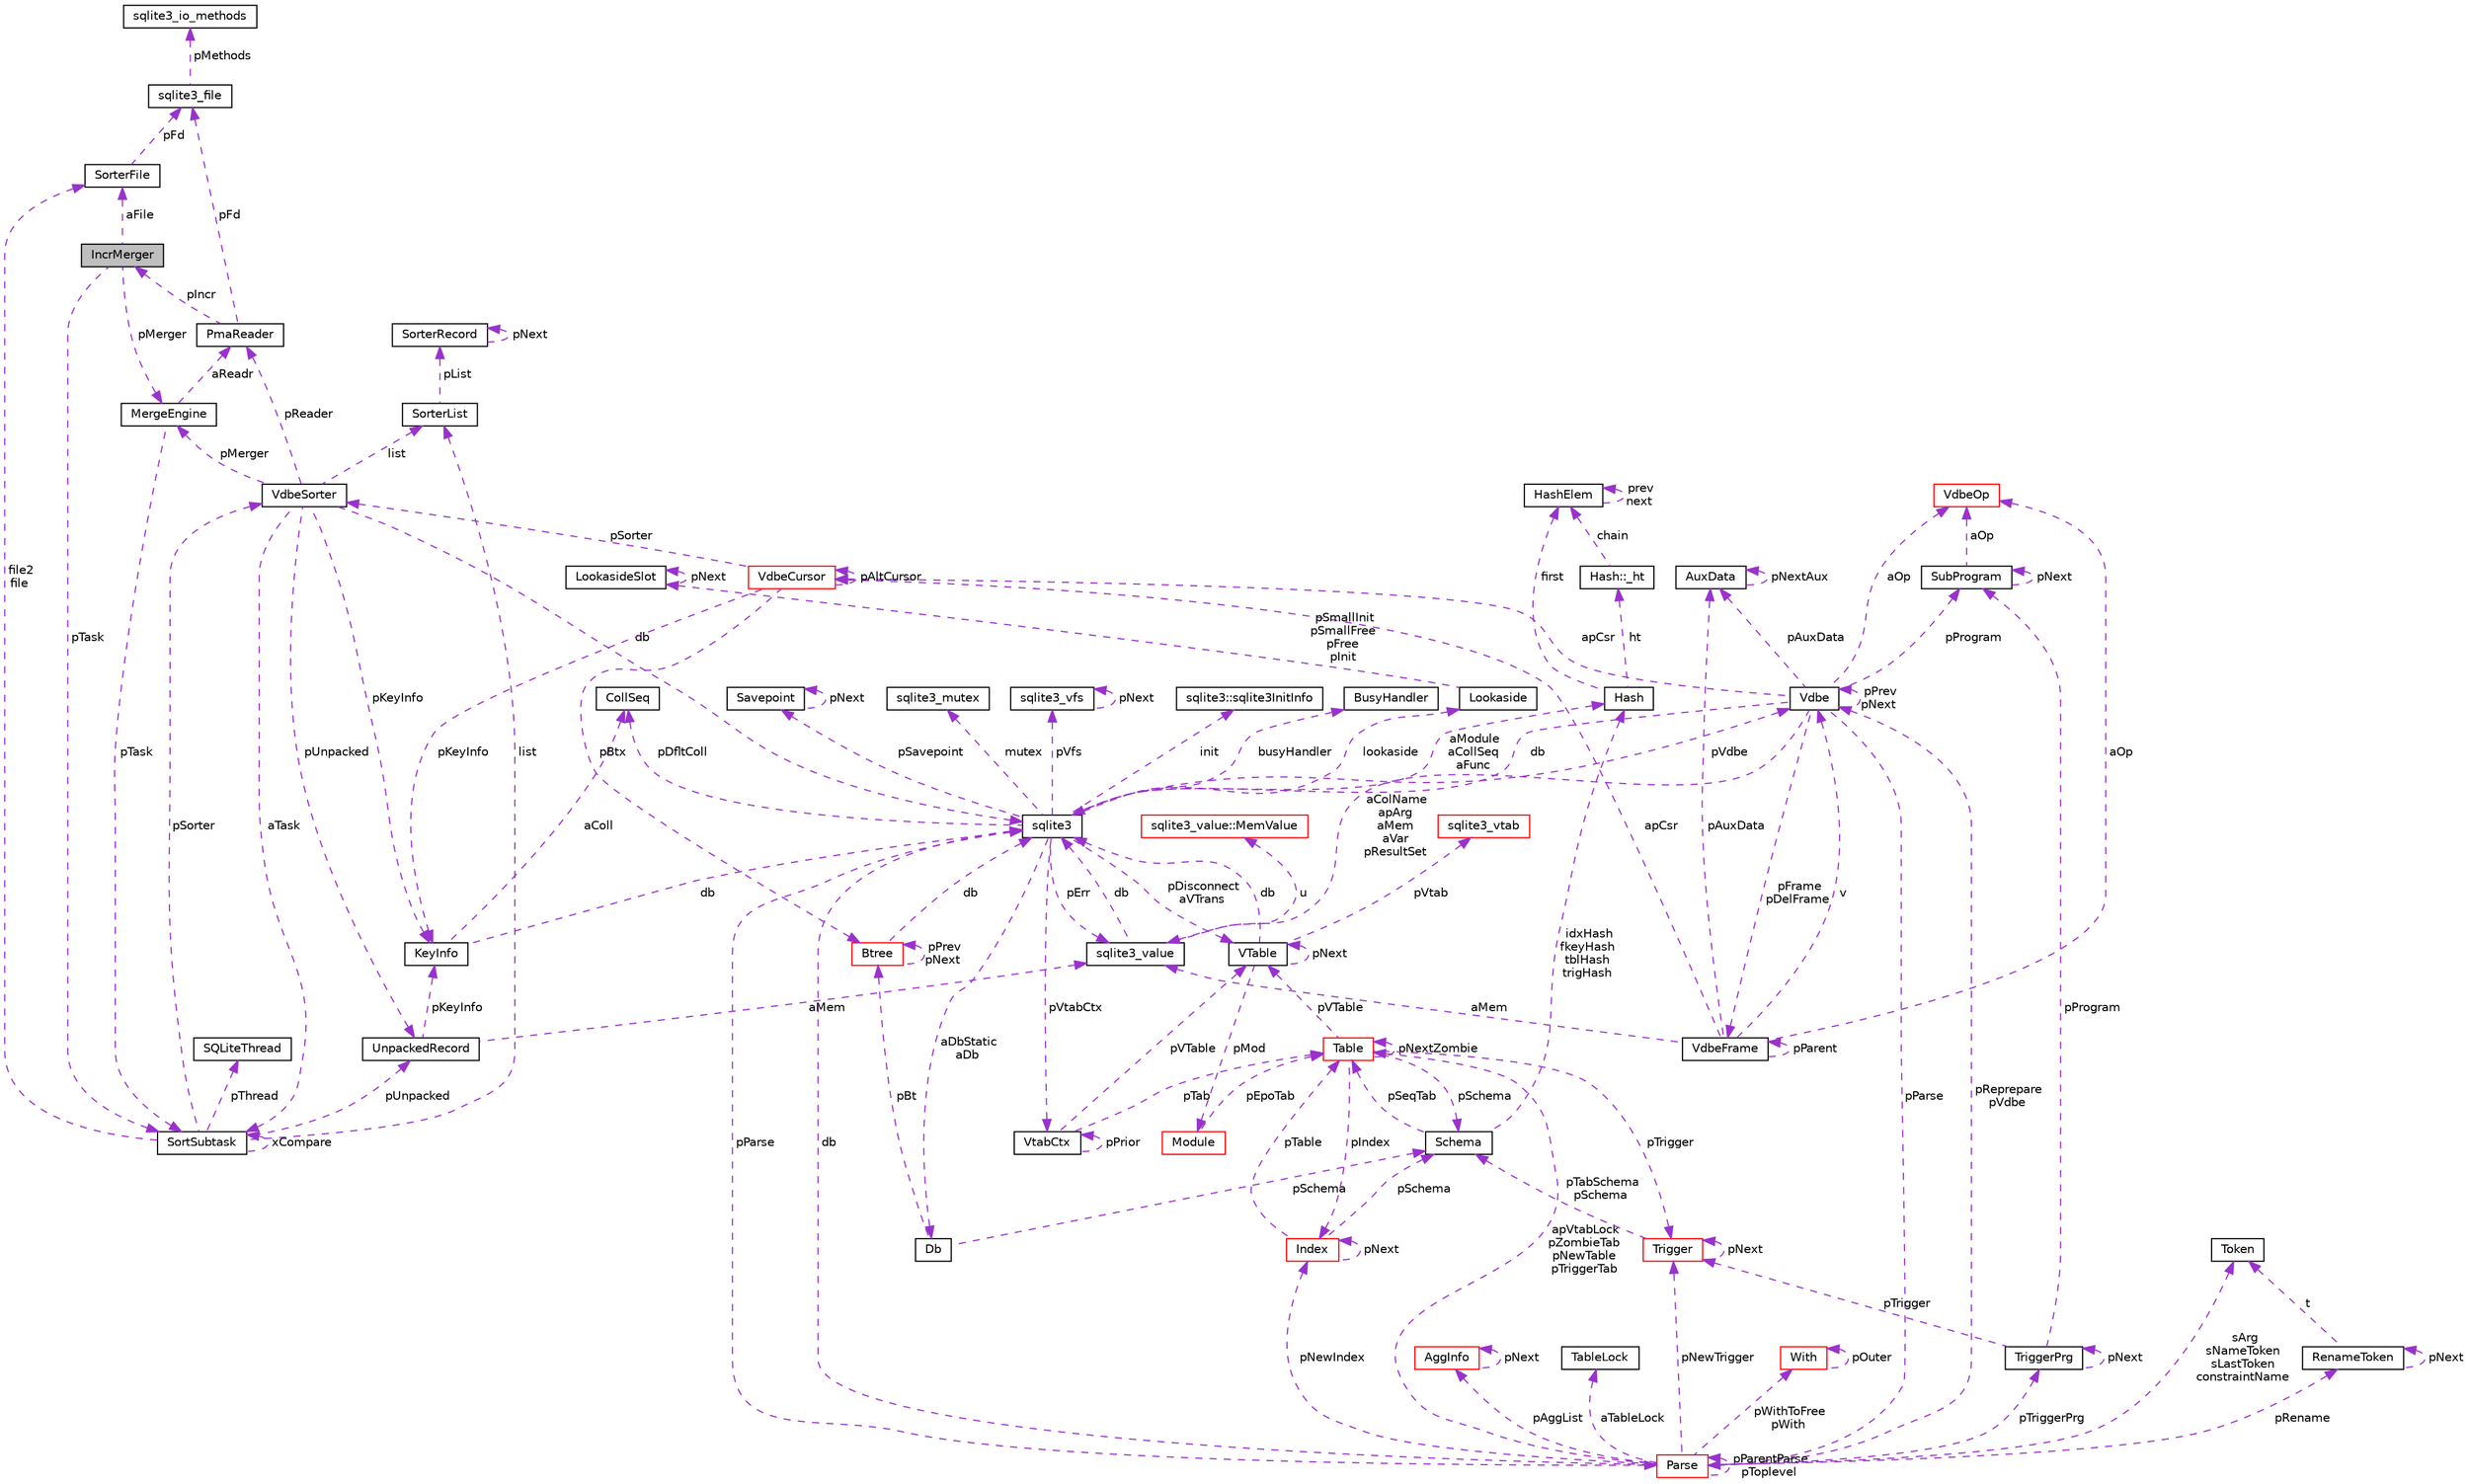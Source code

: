 digraph "IncrMerger"
{
 // LATEX_PDF_SIZE
  edge [fontname="Helvetica",fontsize="10",labelfontname="Helvetica",labelfontsize="10"];
  node [fontname="Helvetica",fontsize="10",shape=record];
  Node1 [label="IncrMerger",height=0.2,width=0.4,color="black", fillcolor="grey75", style="filled", fontcolor="black",tooltip=" "];
  Node2 -> Node1 [dir="back",color="darkorchid3",fontsize="10",style="dashed",label=" pMerger" ,fontname="Helvetica"];
  Node2 [label="MergeEngine",height=0.2,width=0.4,color="black", fillcolor="white", style="filled",URL="$structMergeEngine.html",tooltip=" "];
  Node3 -> Node2 [dir="back",color="darkorchid3",fontsize="10",style="dashed",label=" aReadr" ,fontname="Helvetica"];
  Node3 [label="PmaReader",height=0.2,width=0.4,color="black", fillcolor="white", style="filled",URL="$structPmaReader.html",tooltip=" "];
  Node4 -> Node3 [dir="back",color="darkorchid3",fontsize="10",style="dashed",label=" pFd" ,fontname="Helvetica"];
  Node4 [label="sqlite3_file",height=0.2,width=0.4,color="black", fillcolor="white", style="filled",URL="$structsqlite3__file.html",tooltip=" "];
  Node5 -> Node4 [dir="back",color="darkorchid3",fontsize="10",style="dashed",label=" pMethods" ,fontname="Helvetica"];
  Node5 [label="sqlite3_io_methods",height=0.2,width=0.4,color="black", fillcolor="white", style="filled",URL="$structsqlite3__io__methods.html",tooltip=" "];
  Node1 -> Node3 [dir="back",color="darkorchid3",fontsize="10",style="dashed",label=" pIncr" ,fontname="Helvetica"];
  Node6 -> Node2 [dir="back",color="darkorchid3",fontsize="10",style="dashed",label=" pTask" ,fontname="Helvetica"];
  Node6 [label="SortSubtask",height=0.2,width=0.4,color="black", fillcolor="white", style="filled",URL="$structSortSubtask.html",tooltip=" "];
  Node7 -> Node6 [dir="back",color="darkorchid3",fontsize="10",style="dashed",label=" list" ,fontname="Helvetica"];
  Node7 [label="SorterList",height=0.2,width=0.4,color="black", fillcolor="white", style="filled",URL="$structSorterList.html",tooltip=" "];
  Node8 -> Node7 [dir="back",color="darkorchid3",fontsize="10",style="dashed",label=" pList" ,fontname="Helvetica"];
  Node8 [label="SorterRecord",height=0.2,width=0.4,color="black", fillcolor="white", style="filled",URL="$structSorterRecord.html",tooltip=" "];
  Node8 -> Node8 [dir="back",color="darkorchid3",fontsize="10",style="dashed",label=" pNext" ,fontname="Helvetica"];
  Node9 -> Node6 [dir="back",color="darkorchid3",fontsize="10",style="dashed",label=" pSorter" ,fontname="Helvetica"];
  Node9 [label="VdbeSorter",height=0.2,width=0.4,color="black", fillcolor="white", style="filled",URL="$structVdbeSorter.html",tooltip=" "];
  Node7 -> Node9 [dir="back",color="darkorchid3",fontsize="10",style="dashed",label=" list" ,fontname="Helvetica"];
  Node10 -> Node9 [dir="back",color="darkorchid3",fontsize="10",style="dashed",label=" db" ,fontname="Helvetica"];
  Node10 [label="sqlite3",height=0.2,width=0.4,color="black", fillcolor="white", style="filled",URL="$structsqlite3.html",tooltip=" "];
  Node11 -> Node10 [dir="back",color="darkorchid3",fontsize="10",style="dashed",label=" pVdbe" ,fontname="Helvetica"];
  Node11 [label="Vdbe",height=0.2,width=0.4,color="black", fillcolor="white", style="filled",URL="$structVdbe.html",tooltip=" "];
  Node11 -> Node11 [dir="back",color="darkorchid3",fontsize="10",style="dashed",label=" pPrev\npNext" ,fontname="Helvetica"];
  Node10 -> Node11 [dir="back",color="darkorchid3",fontsize="10",style="dashed",label=" db" ,fontname="Helvetica"];
  Node12 -> Node11 [dir="back",color="darkorchid3",fontsize="10",style="dashed",label=" aColName\napArg\naMem\naVar\npResultSet" ,fontname="Helvetica"];
  Node12 [label="sqlite3_value",height=0.2,width=0.4,color="black", fillcolor="white", style="filled",URL="$structsqlite3__value.html",tooltip=" "];
  Node10 -> Node12 [dir="back",color="darkorchid3",fontsize="10",style="dashed",label=" db" ,fontname="Helvetica"];
  Node13 -> Node12 [dir="back",color="darkorchid3",fontsize="10",style="dashed",label=" u" ,fontname="Helvetica"];
  Node13 [label="sqlite3_value::MemValue",height=0.2,width=0.4,color="red", fillcolor="white", style="filled",URL="$unionsqlite3__value_1_1MemValue.html",tooltip=" "];
  Node16 -> Node11 [dir="back",color="darkorchid3",fontsize="10",style="dashed",label=" pFrame\npDelFrame" ,fontname="Helvetica"];
  Node16 [label="VdbeFrame",height=0.2,width=0.4,color="black", fillcolor="white", style="filled",URL="$structVdbeFrame.html",tooltip=" "];
  Node11 -> Node16 [dir="back",color="darkorchid3",fontsize="10",style="dashed",label=" v" ,fontname="Helvetica"];
  Node12 -> Node16 [dir="back",color="darkorchid3",fontsize="10",style="dashed",label=" aMem" ,fontname="Helvetica"];
  Node16 -> Node16 [dir="back",color="darkorchid3",fontsize="10",style="dashed",label=" pParent" ,fontname="Helvetica"];
  Node17 -> Node16 [dir="back",color="darkorchid3",fontsize="10",style="dashed",label=" pAuxData" ,fontname="Helvetica"];
  Node17 [label="AuxData",height=0.2,width=0.4,color="black", fillcolor="white", style="filled",URL="$structAuxData.html",tooltip=" "];
  Node17 -> Node17 [dir="back",color="darkorchid3",fontsize="10",style="dashed",label=" pNextAux" ,fontname="Helvetica"];
  Node18 -> Node16 [dir="back",color="darkorchid3",fontsize="10",style="dashed",label=" apCsr" ,fontname="Helvetica"];
  Node18 [label="VdbeCursor",height=0.2,width=0.4,color="red", fillcolor="white", style="filled",URL="$structVdbeCursor.html",tooltip=" "];
  Node18 -> Node18 [dir="back",color="darkorchid3",fontsize="10",style="dashed",label=" pAltCursor" ,fontname="Helvetica"];
  Node36 -> Node18 [dir="back",color="darkorchid3",fontsize="10",style="dashed",label=" pKeyInfo" ,fontname="Helvetica"];
  Node36 [label="KeyInfo",height=0.2,width=0.4,color="black", fillcolor="white", style="filled",URL="$structKeyInfo.html",tooltip=" "];
  Node10 -> Node36 [dir="back",color="darkorchid3",fontsize="10",style="dashed",label=" db" ,fontname="Helvetica"];
  Node37 -> Node36 [dir="back",color="darkorchid3",fontsize="10",style="dashed",label=" aColl" ,fontname="Helvetica"];
  Node37 [label="CollSeq",height=0.2,width=0.4,color="black", fillcolor="white", style="filled",URL="$structCollSeq.html",tooltip=" "];
  Node9 -> Node18 [dir="back",color="darkorchid3",fontsize="10",style="dashed",label=" pSorter" ,fontname="Helvetica"];
  Node25 -> Node18 [dir="back",color="darkorchid3",fontsize="10",style="dashed",label=" pBtx" ,fontname="Helvetica"];
  Node25 [label="Btree",height=0.2,width=0.4,color="red", fillcolor="white", style="filled",URL="$structBtree.html",tooltip=" "];
  Node10 -> Node25 [dir="back",color="darkorchid3",fontsize="10",style="dashed",label=" db" ,fontname="Helvetica"];
  Node25 -> Node25 [dir="back",color="darkorchid3",fontsize="10",style="dashed",label=" pPrev\npNext" ,fontname="Helvetica"];
  Node41 -> Node16 [dir="back",color="darkorchid3",fontsize="10",style="dashed",label=" aOp" ,fontname="Helvetica"];
  Node41 [label="VdbeOp",height=0.2,width=0.4,color="red", fillcolor="white", style="filled",URL="$structVdbeOp.html",tooltip=" "];
  Node17 -> Node11 [dir="back",color="darkorchid3",fontsize="10",style="dashed",label=" pAuxData" ,fontname="Helvetica"];
  Node71 -> Node11 [dir="back",color="darkorchid3",fontsize="10",style="dashed",label=" pProgram" ,fontname="Helvetica"];
  Node71 [label="SubProgram",height=0.2,width=0.4,color="black", fillcolor="white", style="filled",URL="$structSubProgram.html",tooltip=" "];
  Node71 -> Node71 [dir="back",color="darkorchid3",fontsize="10",style="dashed",label=" pNext" ,fontname="Helvetica"];
  Node41 -> Node71 [dir="back",color="darkorchid3",fontsize="10",style="dashed",label=" aOp" ,fontname="Helvetica"];
  Node18 -> Node11 [dir="back",color="darkorchid3",fontsize="10",style="dashed",label=" apCsr" ,fontname="Helvetica"];
  Node73 -> Node11 [dir="back",color="darkorchid3",fontsize="10",style="dashed",label=" pParse" ,fontname="Helvetica"];
  Node73 [label="Parse",height=0.2,width=0.4,color="red", fillcolor="white", style="filled",URL="$structParse.html",tooltip=" "];
  Node52 -> Node73 [dir="back",color="darkorchid3",fontsize="10",style="dashed",label=" pAggList" ,fontname="Helvetica"];
  Node52 [label="AggInfo",height=0.2,width=0.4,color="red", fillcolor="white", style="filled",URL="$structAggInfo.html",tooltip=" "];
  Node52 -> Node52 [dir="back",color="darkorchid3",fontsize="10",style="dashed",label=" pNext" ,fontname="Helvetica"];
  Node11 -> Node73 [dir="back",color="darkorchid3",fontsize="10",style="dashed",label=" pReprepare\npVdbe" ,fontname="Helvetica"];
  Node10 -> Node73 [dir="back",color="darkorchid3",fontsize="10",style="dashed",label=" db" ,fontname="Helvetica"];
  Node74 -> Node73 [dir="back",color="darkorchid3",fontsize="10",style="dashed",label=" aTableLock" ,fontname="Helvetica"];
  Node74 [label="TableLock",height=0.2,width=0.4,color="black", fillcolor="white", style="filled",URL="$structTableLock.html",tooltip=" "];
  Node75 -> Node73 [dir="back",color="darkorchid3",fontsize="10",style="dashed",label=" sArg\nsNameToken\nsLastToken\nconstraintName" ,fontname="Helvetica"];
  Node75 [label="Token",height=0.2,width=0.4,color="black", fillcolor="white", style="filled",URL="$structToken.html",tooltip=" "];
  Node58 -> Node73 [dir="back",color="darkorchid3",fontsize="10",style="dashed",label=" pWithToFree\npWith" ,fontname="Helvetica"];
  Node58 [label="With",height=0.2,width=0.4,color="red", fillcolor="white", style="filled",URL="$structWith.html",tooltip=" "];
  Node58 -> Node58 [dir="back",color="darkorchid3",fontsize="10",style="dashed",label=" pOuter" ,fontname="Helvetica"];
  Node45 -> Node73 [dir="back",color="darkorchid3",fontsize="10",style="dashed",label=" apVtabLock\npZombieTab\npNewTable\npTriggerTab" ,fontname="Helvetica"];
  Node45 [label="Table",height=0.2,width=0.4,color="red", fillcolor="white", style="filled",URL="$structTable.html",tooltip=" "];
  Node46 -> Node45 [dir="back",color="darkorchid3",fontsize="10",style="dashed",label=" pSchema" ,fontname="Helvetica"];
  Node46 [label="Schema",height=0.2,width=0.4,color="black", fillcolor="white", style="filled",URL="$structSchema.html",tooltip=" "];
  Node45 -> Node46 [dir="back",color="darkorchid3",fontsize="10",style="dashed",label=" pSeqTab" ,fontname="Helvetica"];
  Node47 -> Node46 [dir="back",color="darkorchid3",fontsize="10",style="dashed",label=" idxHash\nfkeyHash\ntblHash\ntrigHash" ,fontname="Helvetica"];
  Node47 [label="Hash",height=0.2,width=0.4,color="black", fillcolor="white", style="filled",URL="$structHash.html",tooltip=" "];
  Node48 -> Node47 [dir="back",color="darkorchid3",fontsize="10",style="dashed",label=" ht" ,fontname="Helvetica"];
  Node48 [label="Hash::_ht",height=0.2,width=0.4,color="black", fillcolor="white", style="filled",URL="$structHash_1_1__ht.html",tooltip=" "];
  Node49 -> Node48 [dir="back",color="darkorchid3",fontsize="10",style="dashed",label=" chain" ,fontname="Helvetica"];
  Node49 [label="HashElem",height=0.2,width=0.4,color="black", fillcolor="white", style="filled",URL="$structHashElem.html",tooltip=" "];
  Node49 -> Node49 [dir="back",color="darkorchid3",fontsize="10",style="dashed",label=" prev\nnext" ,fontname="Helvetica"];
  Node49 -> Node47 [dir="back",color="darkorchid3",fontsize="10",style="dashed",label=" first" ,fontname="Helvetica"];
  Node43 -> Node45 [dir="back",color="darkorchid3",fontsize="10",style="dashed",label=" pVTable" ,fontname="Helvetica"];
  Node43 [label="VTable",height=0.2,width=0.4,color="black", fillcolor="white", style="filled",URL="$structVTable.html",tooltip=" "];
  Node10 -> Node43 [dir="back",color="darkorchid3",fontsize="10",style="dashed",label=" db" ,fontname="Helvetica"];
  Node43 -> Node43 [dir="back",color="darkorchid3",fontsize="10",style="dashed",label=" pNext" ,fontname="Helvetica"];
  Node44 -> Node43 [dir="back",color="darkorchid3",fontsize="10",style="dashed",label=" pMod" ,fontname="Helvetica"];
  Node44 [label="Module",height=0.2,width=0.4,color="red", fillcolor="white", style="filled",URL="$structModule.html",tooltip=" "];
  Node45 -> Node44 [dir="back",color="darkorchid3",fontsize="10",style="dashed",label=" pEpoTab" ,fontname="Helvetica"];
  Node39 -> Node43 [dir="back",color="darkorchid3",fontsize="10",style="dashed",label=" pVtab" ,fontname="Helvetica"];
  Node39 [label="sqlite3_vtab",height=0.2,width=0.4,color="red", fillcolor="white", style="filled",URL="$structsqlite3__vtab.html",tooltip=" "];
  Node45 -> Node45 [dir="back",color="darkorchid3",fontsize="10",style="dashed",label=" pNextZombie" ,fontname="Helvetica"];
  Node68 -> Node45 [dir="back",color="darkorchid3",fontsize="10",style="dashed",label=" pTrigger" ,fontname="Helvetica"];
  Node68 [label="Trigger",height=0.2,width=0.4,color="red", fillcolor="white", style="filled",URL="$structTrigger.html",tooltip=" "];
  Node46 -> Node68 [dir="back",color="darkorchid3",fontsize="10",style="dashed",label=" pTabSchema\npSchema" ,fontname="Helvetica"];
  Node68 -> Node68 [dir="back",color="darkorchid3",fontsize="10",style="dashed",label=" pNext" ,fontname="Helvetica"];
  Node64 -> Node45 [dir="back",color="darkorchid3",fontsize="10",style="dashed",label=" pIndex" ,fontname="Helvetica"];
  Node64 [label="Index",height=0.2,width=0.4,color="red", fillcolor="white", style="filled",URL="$structIndex.html",tooltip=" "];
  Node46 -> Node64 [dir="back",color="darkorchid3",fontsize="10",style="dashed",label=" pSchema" ,fontname="Helvetica"];
  Node45 -> Node64 [dir="back",color="darkorchid3",fontsize="10",style="dashed",label=" pTable" ,fontname="Helvetica"];
  Node64 -> Node64 [dir="back",color="darkorchid3",fontsize="10",style="dashed",label=" pNext" ,fontname="Helvetica"];
  Node68 -> Node73 [dir="back",color="darkorchid3",fontsize="10",style="dashed",label=" pNewTrigger" ,fontname="Helvetica"];
  Node76 -> Node73 [dir="back",color="darkorchid3",fontsize="10",style="dashed",label=" pTriggerPrg" ,fontname="Helvetica"];
  Node76 [label="TriggerPrg",height=0.2,width=0.4,color="black", fillcolor="white", style="filled",URL="$structTriggerPrg.html",tooltip=" "];
  Node71 -> Node76 [dir="back",color="darkorchid3",fontsize="10",style="dashed",label=" pProgram" ,fontname="Helvetica"];
  Node68 -> Node76 [dir="back",color="darkorchid3",fontsize="10",style="dashed",label=" pTrigger" ,fontname="Helvetica"];
  Node76 -> Node76 [dir="back",color="darkorchid3",fontsize="10",style="dashed",label=" pNext" ,fontname="Helvetica"];
  Node77 -> Node73 [dir="back",color="darkorchid3",fontsize="10",style="dashed",label=" pRename" ,fontname="Helvetica"];
  Node77 [label="RenameToken",height=0.2,width=0.4,color="black", fillcolor="white", style="filled",URL="$structRenameToken.html",tooltip=" "];
  Node75 -> Node77 [dir="back",color="darkorchid3",fontsize="10",style="dashed",label=" t" ,fontname="Helvetica"];
  Node77 -> Node77 [dir="back",color="darkorchid3",fontsize="10",style="dashed",label=" pNext" ,fontname="Helvetica"];
  Node64 -> Node73 [dir="back",color="darkorchid3",fontsize="10",style="dashed",label=" pNewIndex" ,fontname="Helvetica"];
  Node73 -> Node73 [dir="back",color="darkorchid3",fontsize="10",style="dashed",label=" pParentParse\npToplevel" ,fontname="Helvetica"];
  Node41 -> Node11 [dir="back",color="darkorchid3",fontsize="10",style="dashed",label=" aOp" ,fontname="Helvetica"];
  Node79 -> Node10 [dir="back",color="darkorchid3",fontsize="10",style="dashed",label=" pSavepoint" ,fontname="Helvetica"];
  Node79 [label="Savepoint",height=0.2,width=0.4,color="black", fillcolor="white", style="filled",URL="$structSavepoint.html",tooltip=" "];
  Node79 -> Node79 [dir="back",color="darkorchid3",fontsize="10",style="dashed",label=" pNext" ,fontname="Helvetica"];
  Node80 -> Node10 [dir="back",color="darkorchid3",fontsize="10",style="dashed",label=" lookaside" ,fontname="Helvetica"];
  Node80 [label="Lookaside",height=0.2,width=0.4,color="black", fillcolor="white", style="filled",URL="$structLookaside.html",tooltip=" "];
  Node81 -> Node80 [dir="back",color="darkorchid3",fontsize="10",style="dashed",label=" pSmallInit\npSmallFree\npFree\npInit" ,fontname="Helvetica"];
  Node81 [label="LookasideSlot",height=0.2,width=0.4,color="black", fillcolor="white", style="filled",URL="$structLookasideSlot.html",tooltip=" "];
  Node81 -> Node81 [dir="back",color="darkorchid3",fontsize="10",style="dashed",label=" pNext" ,fontname="Helvetica"];
  Node12 -> Node10 [dir="back",color="darkorchid3",fontsize="10",style="dashed",label=" pErr" ,fontname="Helvetica"];
  Node23 -> Node10 [dir="back",color="darkorchid3",fontsize="10",style="dashed",label=" mutex" ,fontname="Helvetica"];
  Node23 [label="sqlite3_mutex",height=0.2,width=0.4,color="black", fillcolor="white", style="filled",URL="$structsqlite3__mutex.html",tooltip=" "];
  Node32 -> Node10 [dir="back",color="darkorchid3",fontsize="10",style="dashed",label=" pVfs" ,fontname="Helvetica"];
  Node32 [label="sqlite3_vfs",height=0.2,width=0.4,color="black", fillcolor="white", style="filled",URL="$structsqlite3__vfs.html",tooltip=" "];
  Node32 -> Node32 [dir="back",color="darkorchid3",fontsize="10",style="dashed",label=" pNext" ,fontname="Helvetica"];
  Node82 -> Node10 [dir="back",color="darkorchid3",fontsize="10",style="dashed",label=" init" ,fontname="Helvetica"];
  Node82 [label="sqlite3::sqlite3InitInfo",height=0.2,width=0.4,color="black", fillcolor="white", style="filled",URL="$structsqlite3_1_1sqlite3InitInfo.html",tooltip=" "];
  Node83 -> Node10 [dir="back",color="darkorchid3",fontsize="10",style="dashed",label=" busyHandler" ,fontname="Helvetica"];
  Node83 [label="BusyHandler",height=0.2,width=0.4,color="black", fillcolor="white", style="filled",URL="$structBusyHandler.html",tooltip=" "];
  Node84 -> Node10 [dir="back",color="darkorchid3",fontsize="10",style="dashed",label=" pVtabCtx" ,fontname="Helvetica"];
  Node84 [label="VtabCtx",height=0.2,width=0.4,color="black", fillcolor="white", style="filled",URL="$structVtabCtx.html",tooltip=" "];
  Node84 -> Node84 [dir="back",color="darkorchid3",fontsize="10",style="dashed",label=" pPrior" ,fontname="Helvetica"];
  Node43 -> Node84 [dir="back",color="darkorchid3",fontsize="10",style="dashed",label=" pVTable" ,fontname="Helvetica"];
  Node45 -> Node84 [dir="back",color="darkorchid3",fontsize="10",style="dashed",label=" pTab" ,fontname="Helvetica"];
  Node37 -> Node10 [dir="back",color="darkorchid3",fontsize="10",style="dashed",label=" pDfltColl" ,fontname="Helvetica"];
  Node43 -> Node10 [dir="back",color="darkorchid3",fontsize="10",style="dashed",label=" pDisconnect\naVTrans" ,fontname="Helvetica"];
  Node85 -> Node10 [dir="back",color="darkorchid3",fontsize="10",style="dashed",label=" aDbStatic\naDb" ,fontname="Helvetica"];
  Node85 [label="Db",height=0.2,width=0.4,color="black", fillcolor="white", style="filled",URL="$structDb.html",tooltip=" "];
  Node46 -> Node85 [dir="back",color="darkorchid3",fontsize="10",style="dashed",label=" pSchema" ,fontname="Helvetica"];
  Node25 -> Node85 [dir="back",color="darkorchid3",fontsize="10",style="dashed",label=" pBt" ,fontname="Helvetica"];
  Node47 -> Node10 [dir="back",color="darkorchid3",fontsize="10",style="dashed",label=" aModule\naCollSeq\naFunc" ,fontname="Helvetica"];
  Node73 -> Node10 [dir="back",color="darkorchid3",fontsize="10",style="dashed",label=" pParse" ,fontname="Helvetica"];
  Node2 -> Node9 [dir="back",color="darkorchid3",fontsize="10",style="dashed",label=" pMerger" ,fontname="Helvetica"];
  Node3 -> Node9 [dir="back",color="darkorchid3",fontsize="10",style="dashed",label=" pReader" ,fontname="Helvetica"];
  Node36 -> Node9 [dir="back",color="darkorchid3",fontsize="10",style="dashed",label=" pKeyInfo" ,fontname="Helvetica"];
  Node86 -> Node9 [dir="back",color="darkorchid3",fontsize="10",style="dashed",label=" pUnpacked" ,fontname="Helvetica"];
  Node86 [label="UnpackedRecord",height=0.2,width=0.4,color="black", fillcolor="white", style="filled",URL="$structUnpackedRecord.html",tooltip=" "];
  Node12 -> Node86 [dir="back",color="darkorchid3",fontsize="10",style="dashed",label=" aMem" ,fontname="Helvetica"];
  Node36 -> Node86 [dir="back",color="darkorchid3",fontsize="10",style="dashed",label=" pKeyInfo" ,fontname="Helvetica"];
  Node6 -> Node9 [dir="back",color="darkorchid3",fontsize="10",style="dashed",label=" aTask" ,fontname="Helvetica"];
  Node87 -> Node6 [dir="back",color="darkorchid3",fontsize="10",style="dashed",label=" pThread" ,fontname="Helvetica"];
  Node87 [label="SQLiteThread",height=0.2,width=0.4,color="black", fillcolor="white", style="filled",URL="$structSQLiteThread.html",tooltip=" "];
  Node86 -> Node6 [dir="back",color="darkorchid3",fontsize="10",style="dashed",label=" pUnpacked" ,fontname="Helvetica"];
  Node88 -> Node6 [dir="back",color="darkorchid3",fontsize="10",style="dashed",label=" file2\nfile" ,fontname="Helvetica"];
  Node88 [label="SorterFile",height=0.2,width=0.4,color="black", fillcolor="white", style="filled",URL="$structSorterFile.html",tooltip=" "];
  Node4 -> Node88 [dir="back",color="darkorchid3",fontsize="10",style="dashed",label=" pFd" ,fontname="Helvetica"];
  Node6 -> Node6 [dir="back",color="darkorchid3",fontsize="10",style="dashed",label=" xCompare" ,fontname="Helvetica"];
  Node88 -> Node1 [dir="back",color="darkorchid3",fontsize="10",style="dashed",label=" aFile" ,fontname="Helvetica"];
  Node6 -> Node1 [dir="back",color="darkorchid3",fontsize="10",style="dashed",label=" pTask" ,fontname="Helvetica"];
}

